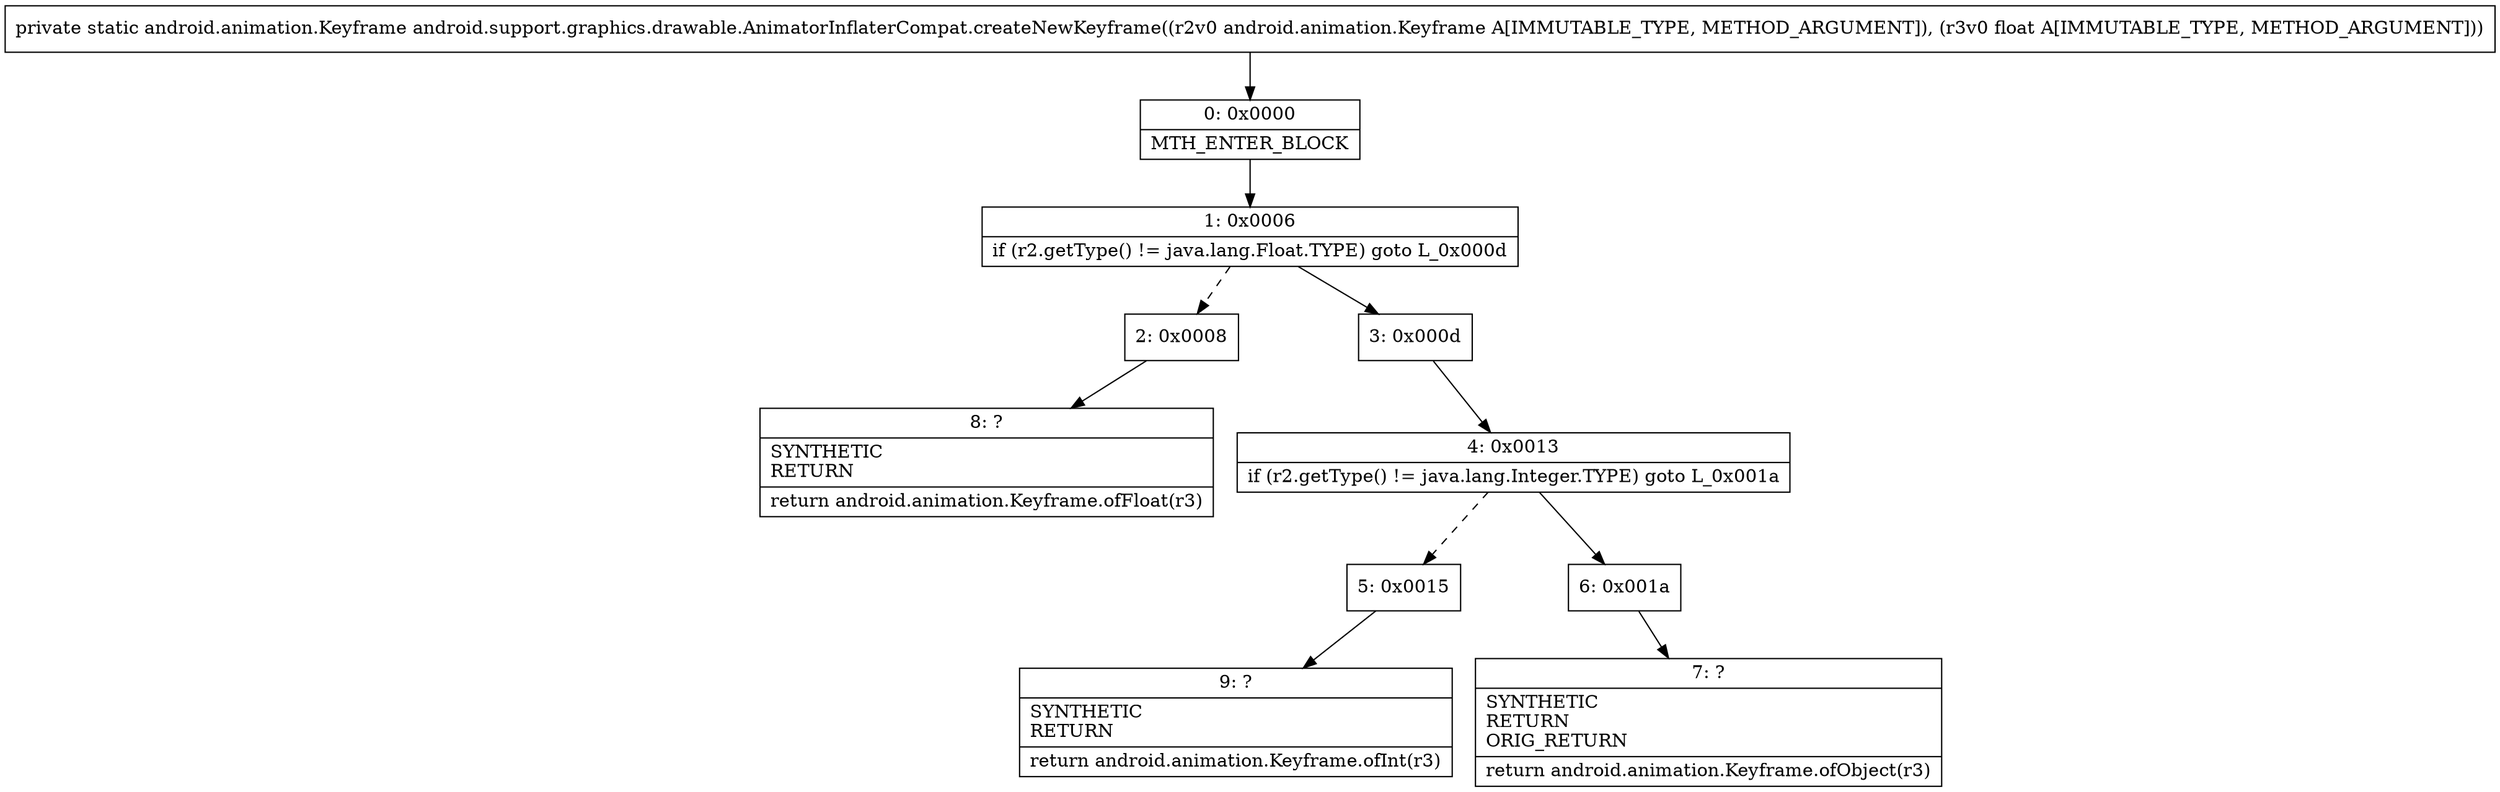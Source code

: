 digraph "CFG forandroid.support.graphics.drawable.AnimatorInflaterCompat.createNewKeyframe(Landroid\/animation\/Keyframe;F)Landroid\/animation\/Keyframe;" {
Node_0 [shape=record,label="{0\:\ 0x0000|MTH_ENTER_BLOCK\l}"];
Node_1 [shape=record,label="{1\:\ 0x0006|if (r2.getType() != java.lang.Float.TYPE) goto L_0x000d\l}"];
Node_2 [shape=record,label="{2\:\ 0x0008}"];
Node_3 [shape=record,label="{3\:\ 0x000d}"];
Node_4 [shape=record,label="{4\:\ 0x0013|if (r2.getType() != java.lang.Integer.TYPE) goto L_0x001a\l}"];
Node_5 [shape=record,label="{5\:\ 0x0015}"];
Node_6 [shape=record,label="{6\:\ 0x001a}"];
Node_7 [shape=record,label="{7\:\ ?|SYNTHETIC\lRETURN\lORIG_RETURN\l|return android.animation.Keyframe.ofObject(r3)\l}"];
Node_8 [shape=record,label="{8\:\ ?|SYNTHETIC\lRETURN\l|return android.animation.Keyframe.ofFloat(r3)\l}"];
Node_9 [shape=record,label="{9\:\ ?|SYNTHETIC\lRETURN\l|return android.animation.Keyframe.ofInt(r3)\l}"];
MethodNode[shape=record,label="{private static android.animation.Keyframe android.support.graphics.drawable.AnimatorInflaterCompat.createNewKeyframe((r2v0 android.animation.Keyframe A[IMMUTABLE_TYPE, METHOD_ARGUMENT]), (r3v0 float A[IMMUTABLE_TYPE, METHOD_ARGUMENT])) }"];
MethodNode -> Node_0;
Node_0 -> Node_1;
Node_1 -> Node_2[style=dashed];
Node_1 -> Node_3;
Node_2 -> Node_8;
Node_3 -> Node_4;
Node_4 -> Node_5[style=dashed];
Node_4 -> Node_6;
Node_5 -> Node_9;
Node_6 -> Node_7;
}

